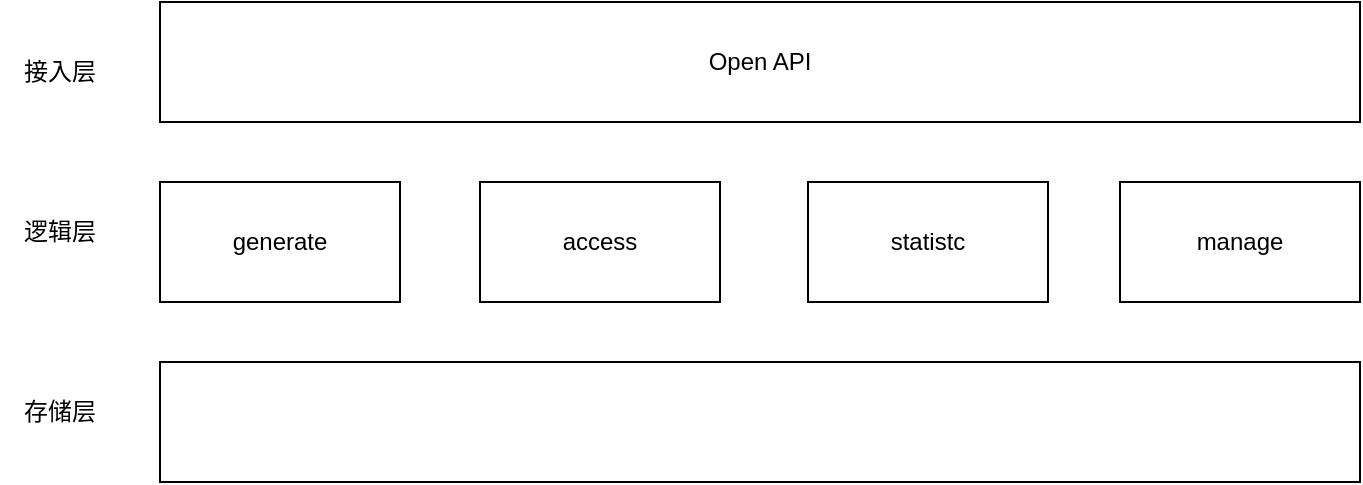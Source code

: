 <mxfile>
    <diagram id="_Dec_IlPpYfpSm-NfG4E" name="第 1 页">
        <mxGraphModel dx="1179" dy="590" grid="1" gridSize="10" guides="1" tooltips="1" connect="1" arrows="1" fold="1" page="1" pageScale="1" pageWidth="827" pageHeight="1169" math="0" shadow="0">
            <root>
                <mxCell id="0"/>
                <mxCell id="1" parent="0"/>
                <mxCell id="2" value="generate" style="rounded=0;whiteSpace=wrap;html=1;" parent="1" vertex="1">
                    <mxGeometry x="90" y="180" width="120" height="60" as="geometry"/>
                </mxCell>
                <mxCell id="3" value="access" style="rounded=0;whiteSpace=wrap;html=1;" vertex="1" parent="1">
                    <mxGeometry x="250" y="180" width="120" height="60" as="geometry"/>
                </mxCell>
                <mxCell id="4" value="statistc" style="rounded=0;whiteSpace=wrap;html=1;" vertex="1" parent="1">
                    <mxGeometry x="414" y="180" width="120" height="60" as="geometry"/>
                </mxCell>
                <mxCell id="5" value="manage" style="rounded=0;whiteSpace=wrap;html=1;" vertex="1" parent="1">
                    <mxGeometry x="570" y="180" width="120" height="60" as="geometry"/>
                </mxCell>
                <mxCell id="6" value="Open API" style="rounded=0;whiteSpace=wrap;html=1;" vertex="1" parent="1">
                    <mxGeometry x="90" y="90" width="600" height="60" as="geometry"/>
                </mxCell>
                <mxCell id="7" value="" style="rounded=0;whiteSpace=wrap;html=1;" vertex="1" parent="1">
                    <mxGeometry x="90" y="270" width="600" height="60" as="geometry"/>
                </mxCell>
                <mxCell id="8" value="接入层" style="text;strokeColor=none;fillColor=none;html=1;align=center;verticalAlign=middle;whiteSpace=wrap;rounded=0;" vertex="1" parent="1">
                    <mxGeometry x="10" y="110" width="60" height="30" as="geometry"/>
                </mxCell>
                <mxCell id="9" value="逻辑层&lt;span style=&quot;color: rgba(0, 0, 0, 0); font-family: monospace; font-size: 0px; text-align: start;&quot;&gt;%3CmxGraphModel%3E%3Croot%3E%3CmxCell%20id%3D%220%22%2F%3E%3CmxCell%20id%3D%221%22%20parent%3D%220%22%2F%3E%3CmxCell%20id%3D%222%22%20value%3D%22%E6%8E%A5%E5%85%A5%E5%B1%82%22%20style%3D%22text%3BstrokeColor%3Dnone%3BfillColor%3Dnone%3Bhtml%3D1%3Balign%3Dcenter%3BverticalAlign%3Dmiddle%3BwhiteSpace%3Dwrap%3Brounded%3D0%3B%22%20vertex%3D%221%22%20parent%3D%221%22%3E%3CmxGeometry%20x%3D%2210%22%20y%3D%22110%22%20width%3D%2260%22%20height%3D%2230%22%20as%3D%22geometry%22%2F%3E%3C%2FmxCell%3E%3C%2Froot%3E%3C%2FmxGraphModel%3E&lt;/span&gt;" style="text;strokeColor=none;fillColor=none;html=1;align=center;verticalAlign=middle;whiteSpace=wrap;rounded=0;" vertex="1" parent="1">
                    <mxGeometry x="10" y="190" width="60" height="30" as="geometry"/>
                </mxCell>
                <mxCell id="10" value="存储层" style="text;strokeColor=none;fillColor=none;html=1;align=center;verticalAlign=middle;whiteSpace=wrap;rounded=0;" vertex="1" parent="1">
                    <mxGeometry x="10" y="280" width="60" height="30" as="geometry"/>
                </mxCell>
            </root>
        </mxGraphModel>
    </diagram>
</mxfile>